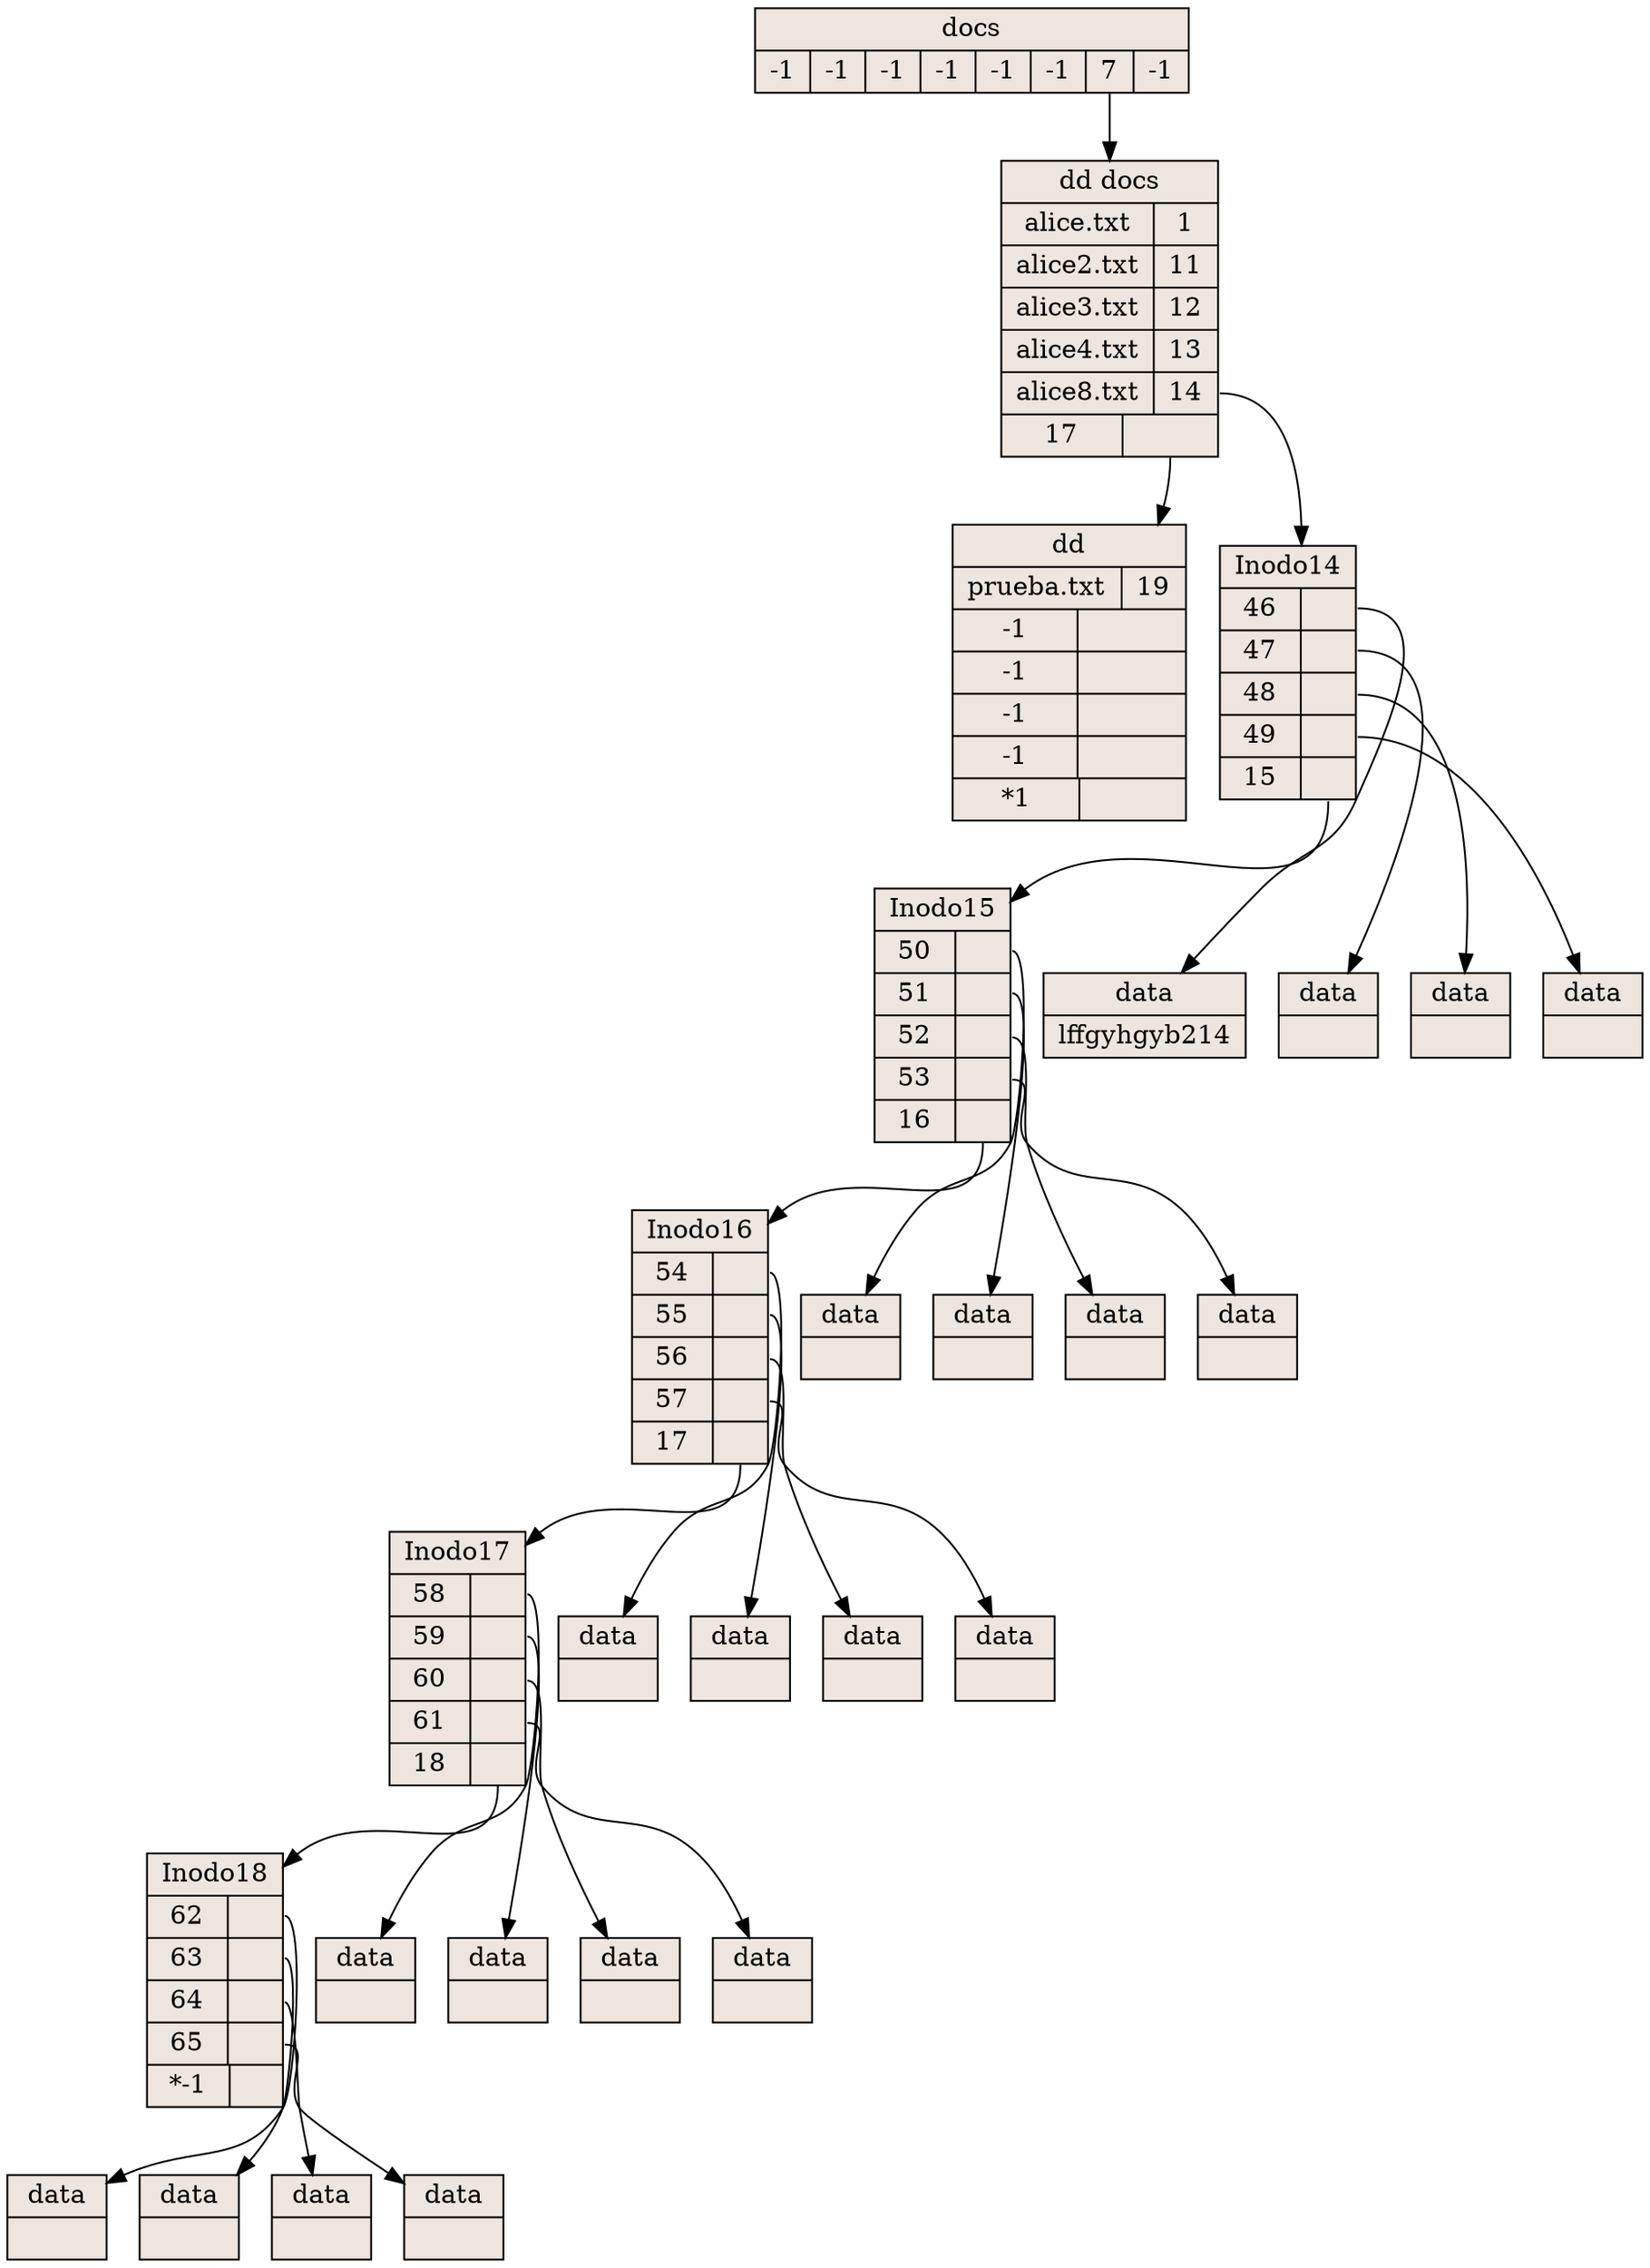 digraph grafica{
rankdir=TB;
node [shape = record, style=filled, fillcolor=seashell2];
nodo7:f6 -> node7
nodo7[ shape=record, label ="{docs|{<f0> -1|<f1>-1|<f2> -1|<f3> -1|<f4> -1|<f5>-1|<f6>7|<f7> -1}}"];
node7:f5->  nodex14
node7[shape=record, label="{ dd docs|{<f0> alice.txt| <f1> 1} |{<f1> alice2.txt| <f2> 11} |{<f2> alice3.txt| <f3> 12} |{<f3> alice4.txt| <f4> 13} |{<f4> alice8.txt| <f5> 14} |{17 | <f10>  }}"];
node7:f10 -> node17
node17[shape=record, label="{ dd |{<f0> prueba.txt| <f1> 19} |{-1 | } |{-1 | } |{-1 | } |{-1 | } |{*1 | <f10>  }}"];

nodex14[shape=record, label="{Inodo14|{46| <f0> }|{47| <f1> }|{48 | <f2> }|{49| <f3> }|{15 | <f4> }}"];
nodex14 :f4 ->nodex15
nodex14 :f0-> data46
nodex14 :f1-> data47
nodex14 :f2-> data48
nodex14 :f3-> data49
nodex15[shape=record, label="{Inodo15|{50| <f0> }|{51| <f1> }|{52 | <f2> }|{53| <f3> }|{16 | <f4> }}"];
nodex15 :f4 ->nodex16
nodex15 :f0-> data50
nodex15 :f1-> data51
nodex15 :f2-> data52
nodex15 :f3-> data53
nodex16[shape=record, label="{Inodo16|{54| <f0> }|{55| <f1> }|{56 | <f2> }|{57| <f3> }|{17 | <f4> }}"];
nodex16 :f4 ->nodex17
nodex16 :f0-> data54
nodex16 :f1-> data55
nodex16 :f2-> data56
nodex16 :f3-> data57
nodex17[shape=record, label="{Inodo17|{58| <f0> }|{59| <f1> }|{60 | <f2> }|{61| <f3> }|{18 | <f4> }}"];
nodex17 :f4 ->nodex18
nodex17 :f0-> data58
nodex17 :f1-> data59
nodex17 :f2-> data60
nodex17 :f3-> data61
nodex18[shape=record, label="{Inodo18|{62| <f0> }|{63| <f1> }|{64 | <f2> }|{65| <f3> }|{*-1 | <f4> }}"];
nodex18 :f0-> data62
nodex18 :f1-> data63
nodex18 :f2-> data64
nodex18 :f3-> data65
data46[shape=record, label="{data| <f1> lffgyhgyb214}}"];
data47[shape=record, label="{data| <f1>  }}"];
data48[shape=record, label="{data| <f1>  }}"];
data49[shape=record, label="{data| <f1>  }}"];
data50[shape=record, label="{data| <f1>  }}"];
data51[shape=record, label="{data| <f1>  }}"];
data52[shape=record, label="{data| <f1>  }}"];
data53[shape=record, label="{data| <f1>  }}"];
data54[shape=record, label="{data| <f1>  }}"];
data55[shape=record, label="{data| <f1>  }}"];
data56[shape=record, label="{data| <f1>  }}"];
data57[shape=record, label="{data| <f1>  }}"];
data58[shape=record, label="{data| <f1>  }}"];
data59[shape=record, label="{data| <f1>  }}"];
data60[shape=record, label="{data| <f1>  }}"];
data61[shape=record, label="{data| <f1>  }}"];
data62[shape=record, label="{data| <f1>  }}"];
data63[shape=record, label="{data| <f1>  }}"];
data64[shape=record, label="{data| <f1>  }}"];
data65[shape=record, label="{data| <f1>  }}"];

}
